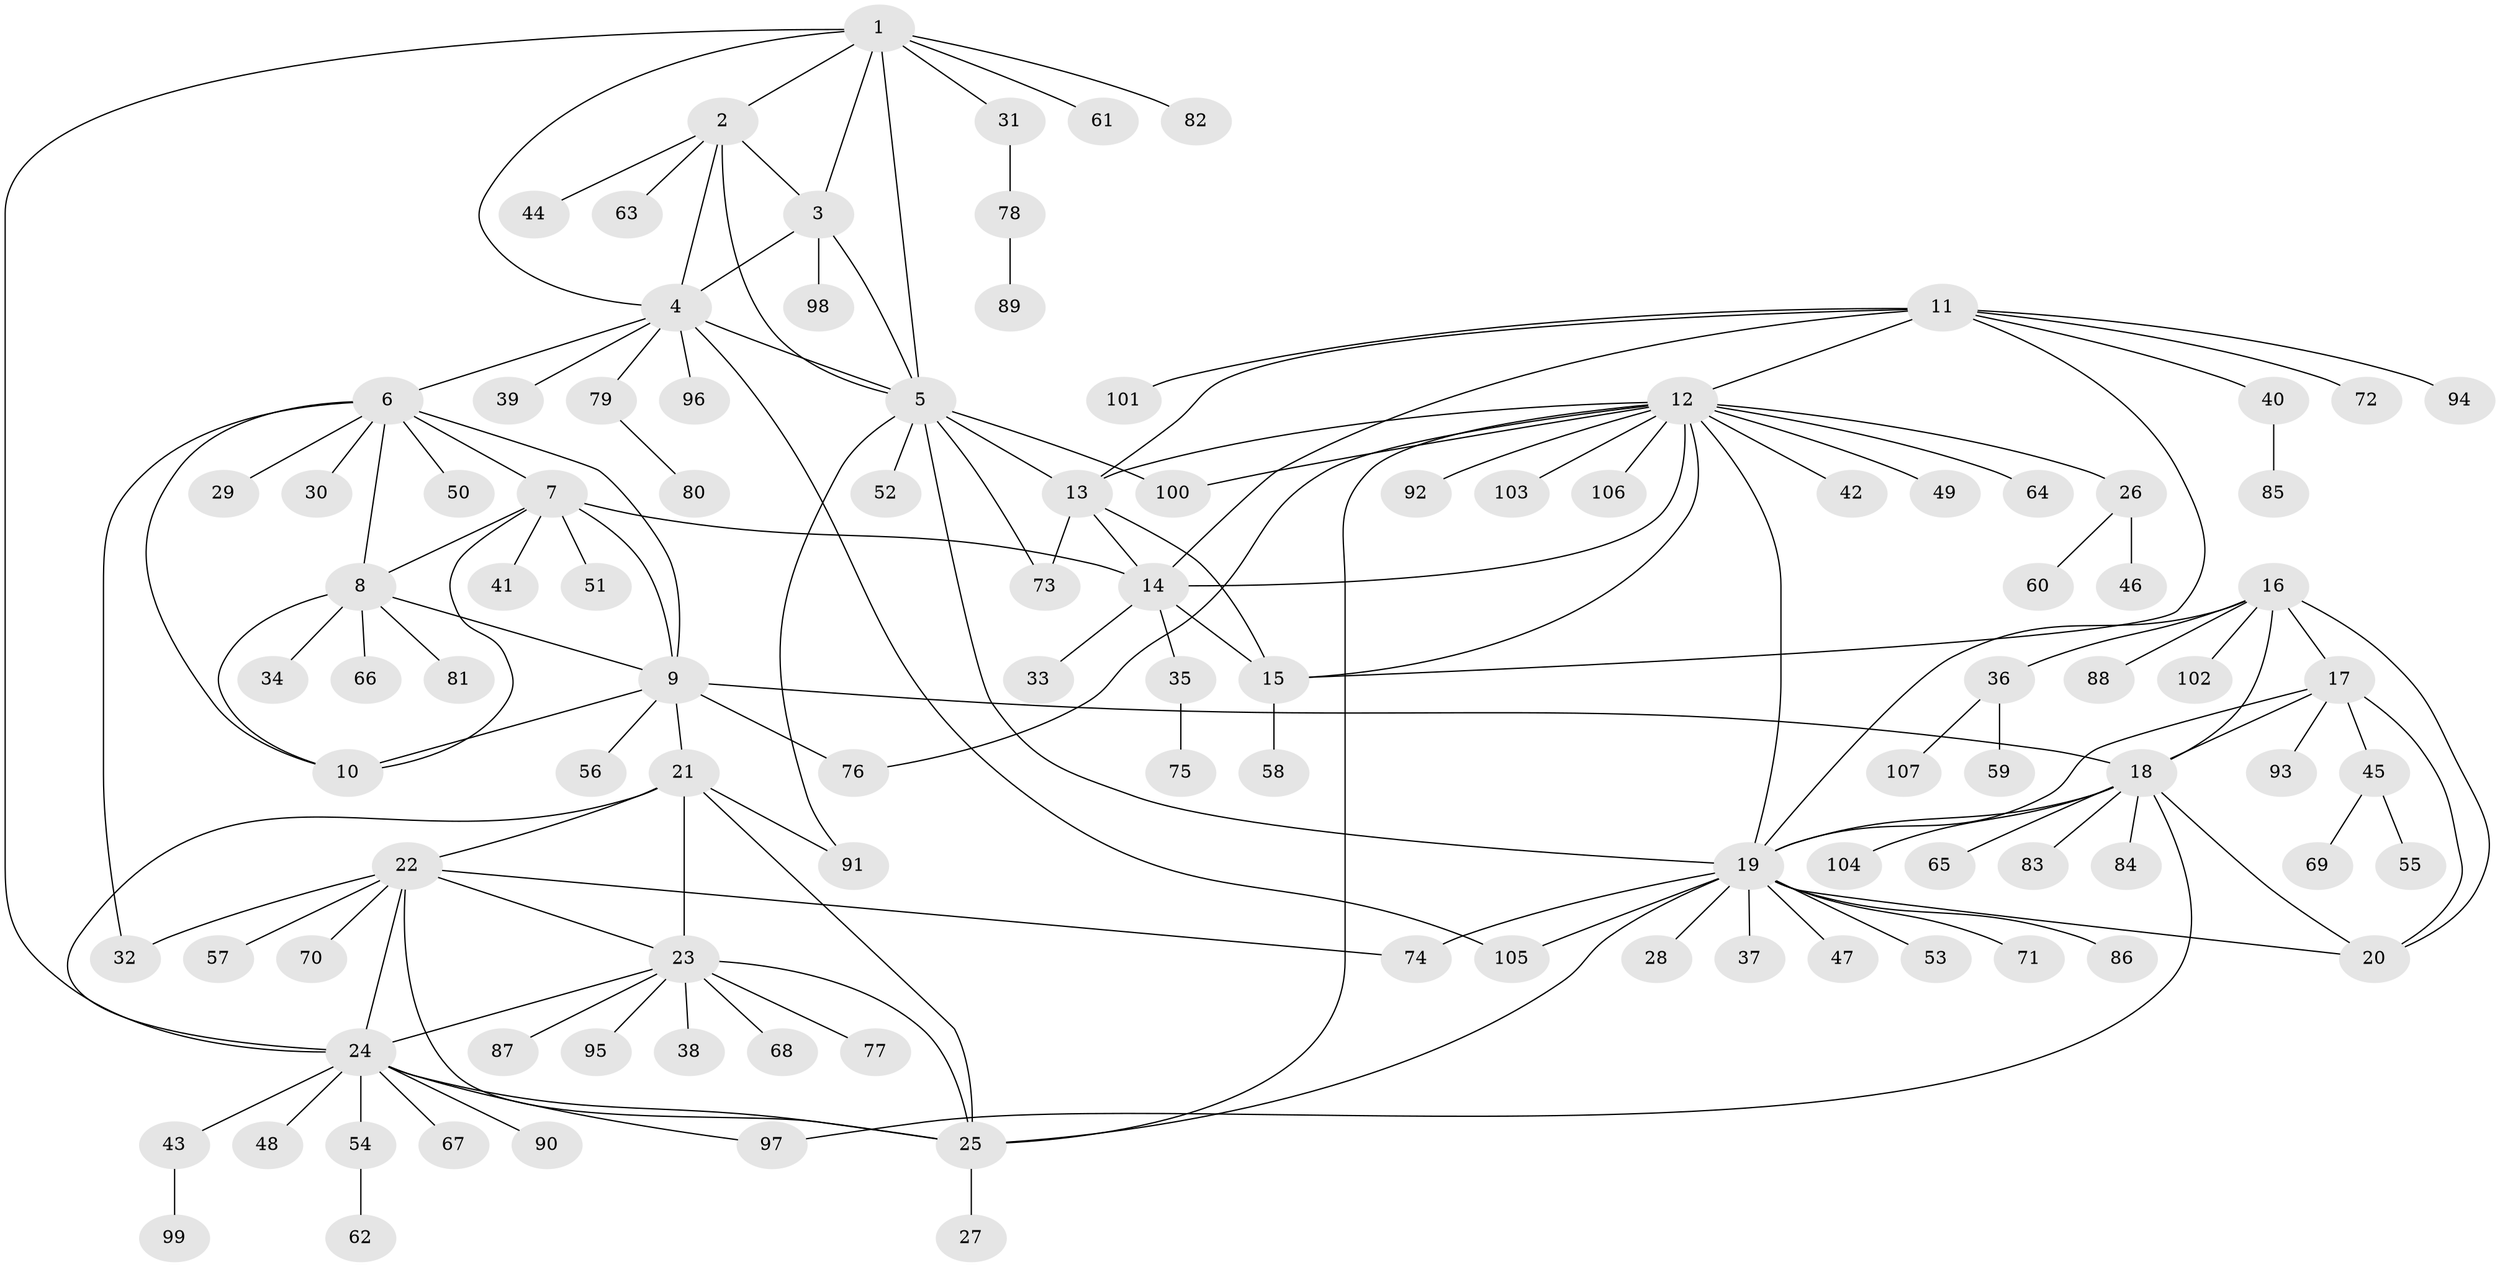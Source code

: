 // coarse degree distribution, {12: 0.03488372093023256, 4: 0.023255813953488372, 9: 0.011627906976744186, 7: 0.03488372093023256, 6: 0.023255813953488372, 5: 0.05813953488372093, 8: 0.011627906976744186, 17: 0.011627906976744186, 10: 0.011627906976744186, 2: 0.12790697674418605, 1: 0.6395348837209303, 3: 0.011627906976744186}
// Generated by graph-tools (version 1.1) at 2025/24/03/03/25 07:24:12]
// undirected, 107 vertices, 150 edges
graph export_dot {
graph [start="1"]
  node [color=gray90,style=filled];
  1;
  2;
  3;
  4;
  5;
  6;
  7;
  8;
  9;
  10;
  11;
  12;
  13;
  14;
  15;
  16;
  17;
  18;
  19;
  20;
  21;
  22;
  23;
  24;
  25;
  26;
  27;
  28;
  29;
  30;
  31;
  32;
  33;
  34;
  35;
  36;
  37;
  38;
  39;
  40;
  41;
  42;
  43;
  44;
  45;
  46;
  47;
  48;
  49;
  50;
  51;
  52;
  53;
  54;
  55;
  56;
  57;
  58;
  59;
  60;
  61;
  62;
  63;
  64;
  65;
  66;
  67;
  68;
  69;
  70;
  71;
  72;
  73;
  74;
  75;
  76;
  77;
  78;
  79;
  80;
  81;
  82;
  83;
  84;
  85;
  86;
  87;
  88;
  89;
  90;
  91;
  92;
  93;
  94;
  95;
  96;
  97;
  98;
  99;
  100;
  101;
  102;
  103;
  104;
  105;
  106;
  107;
  1 -- 2;
  1 -- 3;
  1 -- 4;
  1 -- 5;
  1 -- 24;
  1 -- 31;
  1 -- 61;
  1 -- 82;
  2 -- 3;
  2 -- 4;
  2 -- 5;
  2 -- 44;
  2 -- 63;
  3 -- 4;
  3 -- 5;
  3 -- 98;
  4 -- 5;
  4 -- 6;
  4 -- 39;
  4 -- 79;
  4 -- 96;
  4 -- 105;
  5 -- 13;
  5 -- 19;
  5 -- 52;
  5 -- 73;
  5 -- 91;
  5 -- 100;
  6 -- 7;
  6 -- 8;
  6 -- 9;
  6 -- 10;
  6 -- 29;
  6 -- 30;
  6 -- 32;
  6 -- 50;
  7 -- 8;
  7 -- 9;
  7 -- 10;
  7 -- 14;
  7 -- 41;
  7 -- 51;
  8 -- 9;
  8 -- 10;
  8 -- 34;
  8 -- 66;
  8 -- 81;
  9 -- 10;
  9 -- 18;
  9 -- 21;
  9 -- 56;
  9 -- 76;
  11 -- 12;
  11 -- 13;
  11 -- 14;
  11 -- 15;
  11 -- 40;
  11 -- 72;
  11 -- 94;
  11 -- 101;
  12 -- 13;
  12 -- 14;
  12 -- 15;
  12 -- 19;
  12 -- 25;
  12 -- 26;
  12 -- 42;
  12 -- 49;
  12 -- 64;
  12 -- 76;
  12 -- 92;
  12 -- 100;
  12 -- 103;
  12 -- 106;
  13 -- 14;
  13 -- 15;
  13 -- 73;
  14 -- 15;
  14 -- 33;
  14 -- 35;
  15 -- 58;
  16 -- 17;
  16 -- 18;
  16 -- 19;
  16 -- 20;
  16 -- 36;
  16 -- 88;
  16 -- 102;
  17 -- 18;
  17 -- 19;
  17 -- 20;
  17 -- 45;
  17 -- 93;
  18 -- 19;
  18 -- 20;
  18 -- 65;
  18 -- 83;
  18 -- 84;
  18 -- 97;
  18 -- 104;
  19 -- 20;
  19 -- 25;
  19 -- 28;
  19 -- 37;
  19 -- 47;
  19 -- 53;
  19 -- 71;
  19 -- 74;
  19 -- 86;
  19 -- 105;
  21 -- 22;
  21 -- 23;
  21 -- 24;
  21 -- 25;
  21 -- 91;
  22 -- 23;
  22 -- 24;
  22 -- 25;
  22 -- 32;
  22 -- 57;
  22 -- 70;
  22 -- 74;
  23 -- 24;
  23 -- 25;
  23 -- 38;
  23 -- 68;
  23 -- 77;
  23 -- 87;
  23 -- 95;
  24 -- 25;
  24 -- 43;
  24 -- 48;
  24 -- 54;
  24 -- 67;
  24 -- 90;
  24 -- 97;
  25 -- 27;
  26 -- 46;
  26 -- 60;
  31 -- 78;
  35 -- 75;
  36 -- 59;
  36 -- 107;
  40 -- 85;
  43 -- 99;
  45 -- 55;
  45 -- 69;
  54 -- 62;
  78 -- 89;
  79 -- 80;
}
